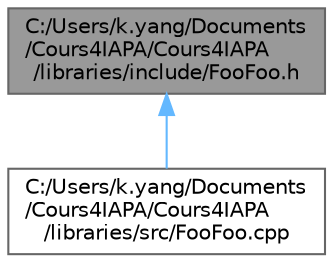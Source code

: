 digraph "C:/Users/k.yang/Documents/Cours4IAPA/Cours4IAPA/libraries/include/FooFoo.h"
{
 // LATEX_PDF_SIZE
  bgcolor="transparent";
  edge [fontname=Helvetica,fontsize=10,labelfontname=Helvetica,labelfontsize=10];
  node [fontname=Helvetica,fontsize=10,shape=box,height=0.2,width=0.4];
  Node1 [id="Node000001",label="C:/Users/k.yang/Documents\l/Cours4IAPA/Cours4IAPA\l/libraries/include/FooFoo.h",height=0.2,width=0.4,color="gray40", fillcolor="grey60", style="filled", fontcolor="black",tooltip=" "];
  Node1 -> Node2 [id="edge1_Node000001_Node000002",dir="back",color="steelblue1",style="solid",tooltip=" "];
  Node2 [id="Node000002",label="C:/Users/k.yang/Documents\l/Cours4IAPA/Cours4IAPA\l/libraries/src/FooFoo.cpp",height=0.2,width=0.4,color="grey40", fillcolor="white", style="filled",URL="$_foo_foo_8cpp.html",tooltip=" "];
}
